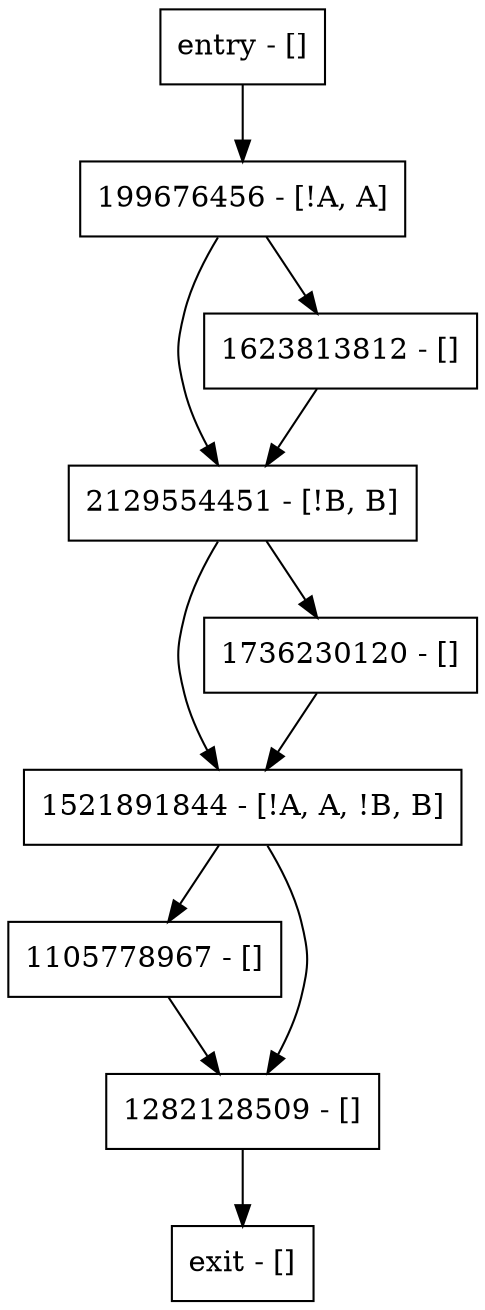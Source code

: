 digraph main {
node [shape=record];
entry [label="entry - []"];
exit [label="exit - []"];
2129554451 [label="2129554451 - [!B, B]"];
1105778967 [label="1105778967 - []"];
199676456 [label="199676456 - [!A, A]"];
1521891844 [label="1521891844 - [!A, A, !B, B]"];
1623813812 [label="1623813812 - []"];
1282128509 [label="1282128509 - []"];
1736230120 [label="1736230120 - []"];
entry;
exit;
entry -> 199676456;
2129554451 -> 1521891844;
2129554451 -> 1736230120;
1105778967 -> 1282128509;
199676456 -> 2129554451;
199676456 -> 1623813812;
1521891844 -> 1105778967;
1521891844 -> 1282128509;
1623813812 -> 2129554451;
1282128509 -> exit;
1736230120 -> 1521891844;
}
